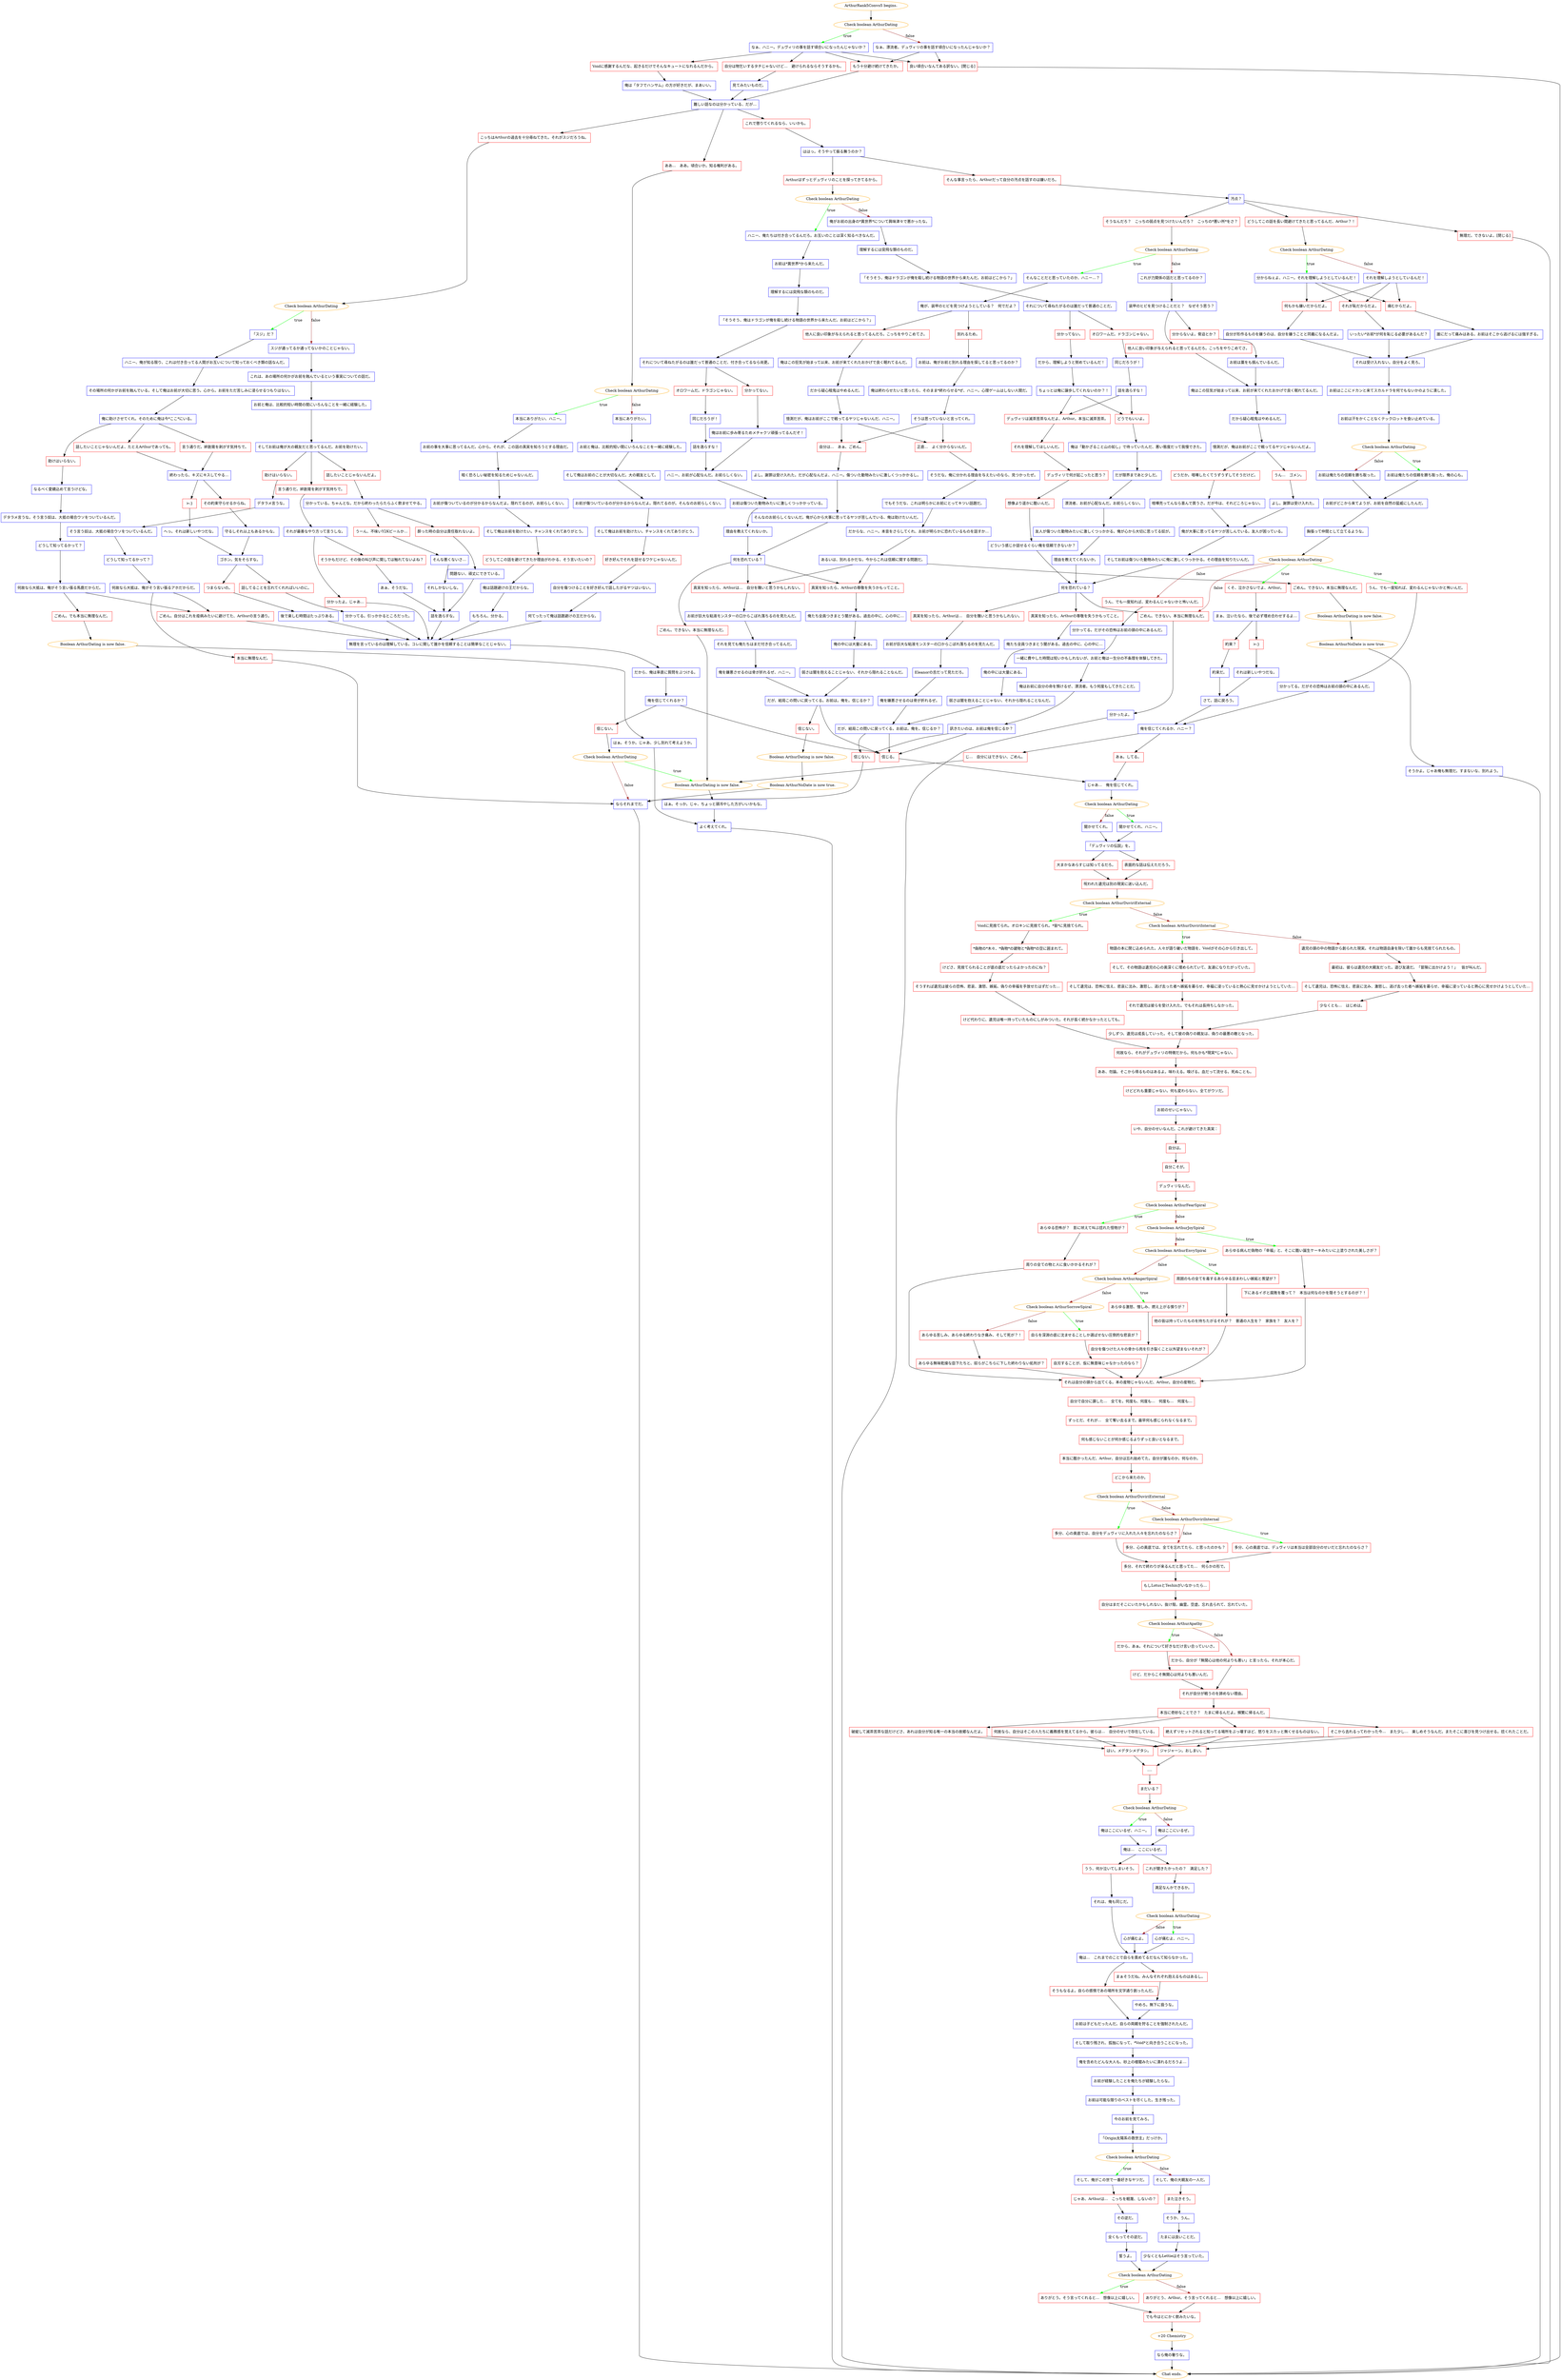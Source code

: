 digraph {
	"ArthurRank5Convo5 begins." [color=orange];
		"ArthurRank5Convo5 begins." -> j4106800456;
	j4106800456 [label="Check boolean ArthurDating",color=orange];
		j4106800456 -> j3062369308 [label=true,color=green];
		j4106800456 -> j224511756 [label=false,color=brown];
	j3062369308 [label="なぁ、ハニー。デュヴィリの事を話す頃合いになったんじゃないか？",shape=box,color=blue];
		j3062369308 -> j4158431355;
		j3062369308 -> j1924798336;
		j3062369308 -> j137898278;
		j3062369308 -> j4113983972;
	j224511756 [label="なぁ、漂流者。デュヴィリの事を話す頃合いになったんじゃないか？",shape=box,color=blue];
		j224511756 -> j137898278;
		j224511756 -> j4113983972;
	j4158431355 [label="Voidに感謝するんだな、起きるだけでそんなキュートになれるんだから。",shape=box,color=red];
		j4158431355 -> j3339444309;
	j1924798336 [label="自分は物乞いするタチじゃないけど…　避けられるならそうするかも。",shape=box,color=red];
		j1924798336 -> j635863316;
	j137898278 [label="もう十分避け続けてきたか。",shape=box,color=red];
		j137898278 -> j2709122815;
	j4113983972 [label="良い頃合いなんてある訳ない。[閉じる]",shape=box,color=red];
		j4113983972 -> "Chat ends.";
	j3339444309 [label="俺は「タフでハンサム」の方が好きだが、まあいい。",shape=box,color=blue];
		j3339444309 -> j2709122815;
	j635863316 [label="見てみたいものだ。",shape=box,color=blue];
		j635863316 -> j2709122815;
	j2709122815 [label="難しい話なのは分かっている、だが…",shape=box,color=blue];
		j2709122815 -> j730560571;
		j2709122815 -> j67483357;
		j2709122815 -> j2402334747;
	"Chat ends." [color=orange];
	j730560571 [label="ああ…　ああ。頃合いか。知る権利がある。",shape=box,color=red];
		j730560571 -> j813636759;
	j67483357 [label="こっちはArthurの過去を十分尋ねてきた。それがスジだろうね。",shape=box,color=red];
		j67483357 -> j2816300089;
	j2402334747 [label="これで懲りてくれるなら、いいかも。",shape=box,color=red];
		j2402334747 -> j1920122918;
	j813636759 [label="Check boolean ArthurDating",color=orange];
		j813636759 -> j89673664 [label=true,color=green];
		j813636759 -> j2079689867 [label=false,color=brown];
	j2816300089 [label="Check boolean ArthurDating",color=orange];
		j2816300089 -> j73159353 [label=true,color=green];
		j2816300089 -> j1474454029 [label=false,color=brown];
	j1920122918 [label="ははっ。そうやって振る舞うのか？",shape=box,color=blue];
		j1920122918 -> j788746608;
		j1920122918 -> j2663525563;
	j89673664 [label="本当にありがたい、ハニー。",shape=box,color=blue];
		j89673664 -> j606830022;
	j2079689867 [label="本当にありがたい。",shape=box,color=blue];
		j2079689867 -> j3068654132;
	j73159353 [label="「スジ」だ？",shape=box,color=blue];
		j73159353 -> j2017942771;
	j1474454029 [label="スジが通ってるか通ってないかのことじゃない。",shape=box,color=blue];
		j1474454029 -> j2329382978;
	j788746608 [label="Arthurはずっとデュヴィリのことを探ってきてるから。",shape=box,color=red];
		j788746608 -> j4256743418;
	j2663525563 [label="そんな事言ったら、Arthurだって自分の汚点を話すのは嫌いだろ。",shape=box,color=red];
		j2663525563 -> j549040616;
	j606830022 [label="お前の事を大事に思ってるんだ。心から。それが、この話の真実を知ろうとする理由だ。",shape=box,color=blue];
		j606830022 -> j131700207;
	j3068654132 [label="お前と俺は、比較的短い間にいろんなことを一緒に経験した。",shape=box,color=blue];
		j3068654132 -> j898592717;
	j2017942771 [label="ハニー、俺が知る限り、これは付き合ってる人間がお互いについて知っておくべき類の話なんだ。",shape=box,color=blue];
		j2017942771 -> j3348338475;
	j2329382978 [label="これは、あの場所の何かがお前を蝕んでいるという事実についての話だ。",shape=box,color=blue];
		j2329382978 -> j1530099153;
	j4256743418 [label="Check boolean ArthurDating",color=orange];
		j4256743418 -> j2772755311 [label=true,color=green];
		j4256743418 -> j2514955471 [label=false,color=brown];
	j549040616 [label="汚点？",shape=box,color=blue];
		j549040616 -> j3409976462;
		j549040616 -> j1596161970;
		j549040616 -> j622989573;
	j131700207 [label="暗く恐ろしい秘密を知るためじゃないんだ。",shape=box,color=blue];
		j131700207 -> j1012478808;
	j898592717 [label="そして俺はお前のことが大切なんだ。大の親友として。",shape=box,color=blue];
		j898592717 -> j467657060;
	j3348338475 [label="その場所の何かがお前を蝕んでいる。そして俺はお前が大切に思う。心から。お前をただ苦しみに浸らせるつもりはない。",shape=box,color=blue];
		j3348338475 -> j4166649605;
	j1530099153 [label="お前と俺は、比較的短い時間の間にいろんなことを一緒に経験した。",shape=box,color=blue];
		j1530099153 -> j364939550;
	j2772755311 [label="ハニー、俺たちは付き合ってるんだろ。お互いのことは深く知るべきなんだ。",shape=box,color=blue];
		j2772755311 -> j3397282934;
	j2514955471 [label="俺がお前の出身の*異世界*について興味津々で悪かったな。",shape=box,color=blue];
		j2514955471 -> j1162736881;
	j3409976462 [label="そうなんだろ？　こっちの弱点を見つけたいんだろ？　こっちの*悪い所*をさ？",shape=box,color=red];
		j3409976462 -> j1328464596;
	j1596161970 [label="どうしてこの話を長い間避けてきたと思ってるんだ、Arthur？！",shape=box,color=red];
		j1596161970 -> j681698609;
	j622989573 [label="無理だ。できないよ。[閉じる]",shape=box,color=red];
		j622989573 -> "Chat ends.";
	j1012478808 [label="お前が傷ついているのが分かるからなんだよ。隠れてるのが。お前らしくない。",shape=box,color=blue];
		j1012478808 -> j1243024491;
	j467657060 [label="お前が傷ついているのが分かるからなんだよ。隠れてるのが。そんなのお前らしくない。",shape=box,color=blue];
		j467657060 -> j3820827254;
	j4166649605 [label="俺に助けさせてくれ。そのために俺は今*ここ*にいる。",shape=box,color=blue];
		j4166649605 -> j2206677475;
		j4166649605 -> j636940397;
		j4166649605 -> j2420164157;
	j364939550 [label="そしてお前は俺が大の親友だと思ってるんだ。お前を助けたい。",shape=box,color=blue];
		j364939550 -> j2759546530;
		j364939550 -> j2417925929;
		j364939550 -> j1814662090;
	j3397282934 [label="お前は*異世界*から来たんだ。",shape=box,color=blue];
		j3397282934 -> j3648006032;
	j1162736881 [label="理解するには突飛な類のものだ。",shape=box,color=blue];
		j1162736881 -> j226528065;
	j1328464596 [label="Check boolean ArthurDating",color=orange];
		j1328464596 -> j4135246254 [label=true,color=green];
		j1328464596 -> j2072183996 [label=false,color=brown];
	j681698609 [label="Check boolean ArthurDating",color=orange];
		j681698609 -> j95595449 [label=true,color=green];
		j681698609 -> j1714432390 [label=false,color=brown];
	j1243024491 [label="そして俺はお前を助けたい。チャンスをくれてありがとう。",shape=box,color=blue];
		j1243024491 -> j2177024011;
	j3820827254 [label="そして俺はお前を助けたい。チャンスをくれてありがとう。",shape=box,color=blue];
		j3820827254 -> j2856052225;
	j2206677475 [label="助けはいらない。",shape=box,color=red];
		j2206677475 -> j2523785320;
	j636940397 [label="話したいことじゃないんだよ、たとえArthurであっても。",shape=box,color=red];
		j636940397 -> j1659530604;
	j2420164157 [label="言う通りだ。絆創膏を剥がす気持ちで。",shape=box,color=red];
		j2420164157 -> j1659530604;
	j2759546530 [label="話したいことじゃないんだよ。",shape=box,color=red];
		j2759546530 -> j4211139155;
	j2417925929 [label="言う通りだ。絆創膏を剥がす気持ちで。",shape=box,color=red];
		j2417925929 -> j914341371;
	j1814662090 [label="助けはいらない。",shape=box,color=red];
		j1814662090 -> j1234692390;
	j3648006032 [label="理解するには突飛な類のものだ。",shape=box,color=blue];
		j3648006032 -> j2482719599;
	j226528065 [label="「そうそう、俺はドラゴンが俺を殺し続ける物語の世界から来たんだ。お前はどこから？」",shape=box,color=blue];
		j226528065 -> j918500400;
	j4135246254 [label="そんなことだと思っていたのか、ハニー…？",shape=box,color=blue];
		j4135246254 -> j1123836693;
	j2072183996 [label="これが力関係の話だと思ってるのか？",shape=box,color=blue];
		j2072183996 -> j3815651335;
	j95595449 [label="分からねぇよ、ハニー。それを理解しようとしているんだ！",shape=box,color=blue];
		j95595449 -> j325297865;
		j95595449 -> j2082633748;
		j95595449 -> j1399815952;
	j1714432390 [label="それを理解しようとしているんだ！",shape=box,color=blue];
		j1714432390 -> j325297865;
		j1714432390 -> j2082633748;
		j1714432390 -> j1399815952;
	j2177024011 [label="どうしてこの話を避けてきたか理由がわかる、そう言いたいの？",shape=box,color=red];
		j2177024011 -> j2656431189;
	j2856052225 [label="好き好んでそれを話せるワケじゃないんだ。",shape=box,color=red];
		j2856052225 -> j3722948344;
	j2523785320 [label="なるべく愛嬌込めて言うけどな。",shape=box,color=blue];
		j2523785320 -> j2493364736;
	j1659530604 [label="終わったら、キズにキスしてやる…",shape=box,color=blue];
		j1659530604 -> j4283094294;
		j1659530604 -> j1266122610;
	j4211139155 [label="分かっている。ちゃんとな。だから終わったらたらふく飲ませてやる。",shape=box,color=blue];
		j4211139155 -> j2417877206;
		j4211139155 -> j2573214430;
	j914341371 [label="それが最善なやり方って言うしな。",shape=box,color=blue];
		j914341371 -> j3840744208;
		j914341371 -> j1139503974;
	j1234692390 [label="デタラメ言うな。",shape=box,color=blue];
		j1234692390 -> j1069103374;
	j2482719599 [label="「そうそう、俺はドラゴンが俺を殺し続ける物語の世界から来たんだ。お前はどこから？」",shape=box,color=blue];
		j2482719599 -> j3960495555;
	j918500400 [label="それについて尋ねたがるのは誰だって普通のことだ。",shape=box,color=blue];
		j918500400 -> j2977571923;
		j918500400 -> j267546999;
	j1123836693 [label="俺が、装甲のヒビを見つけようとしている？　何でだよ？",shape=box,color=blue];
		j1123836693 -> j3756801279;
		j1123836693 -> j1754945671;
	j3815651335 [label="装甲のヒビを見つけることだと？　なぜそう思う？",shape=box,color=blue];
		j3815651335 -> j797289461;
		j3815651335 -> j1907135239;
	j325297865 [label="それが恥だからだよ。",shape=box,color=red];
		j325297865 -> j2111605444;
	j2082633748 [label="痛むからだよ。",shape=box,color=red];
		j2082633748 -> j2204253640;
	j1399815952 [label="何もかも嫌いだからだよ。",shape=box,color=red];
		j1399815952 -> j3741182993;
	j2656431189 [label="俺は話題避けの王だからな。",shape=box,color=blue];
		j2656431189 -> j3366186776;
	j3722948344 [label="自分を傷つけることを好き好んで話したがるヤツはいない。",shape=box,color=blue];
		j3722948344 -> j2006616271;
	j2493364736 [label="デタラメ言うな。そう言う奴は、大抵の場合ウソをついているんだ。",shape=box,color=blue];
		j2493364736 -> j183067129;
	j4283094294 [label="その約束守らせるからね。",shape=box,color=red];
		j4283094294 -> j828112522;
	j1266122610 [label=">:}",shape=box,color=red];
		j1266122610 -> j943379486;
	j2417877206 [label="うーん、不味いY2Kビールか…",shape=box,color=red];
		j2417877206 -> j2884750366;
	j2573214430 [label="酔った時の自分は責任取れないよ。",shape=box,color=red];
		j2573214430 -> j3607492112;
	j3840744208 [label="そうかもだけど、その後の叫び声に関しては触れてないよね？",shape=box,color=red];
		j3840744208 -> j2576960333;
	j1139503974 [label="分かったよ。じゃあ…",shape=box,color=red];
		j1139503974 -> j1805245370;
	j1069103374 [label="そう言う奴は、大抵の場合ウソをついているんだ。",shape=box,color=blue];
		j1069103374 -> j637141618;
	j3960495555 [label="それについて尋ねたがるのは誰だって普通のことだ、付き合ってるなら尚更。",shape=box,color=blue];
		j3960495555 -> j915490158;
		j3960495555 -> j868029238;
	j2977571923 [label="分かってない。",shape=box,color=red];
		j2977571923 -> j2097052540;
	j267546999 [label="オロワームだ。ドラゴンじゃない。",shape=box,color=red];
		j267546999 -> j3053616095;
	j3756801279 [label="他人に良い印象が与えられると思ってるんだろ。こっちをやりこめてさ。",shape=box,color=red];
		j3756801279 -> j1608107085;
	j1754945671 [label="別れるため。",shape=box,color=red];
		j1754945671 -> j1911998262;
	j797289461 [label="他人に良い印象が与えられると思ってるんだろ。こっちをやりこめてさ。",shape=box,color=red];
		j797289461 -> j3910979826;
	j1907135239 [label="分からないよ。脅迫とか？",shape=box,color=red];
		j1907135239 -> j1802515351;
	j2111605444 [label="いったい*お前*が何を恥じる必要があるんだ？",shape=box,color=blue];
		j2111605444 -> j3781600715;
	j2204253640 [label="誰にだって痛みはある。お前はそこから逃げるには強すぎる。",shape=box,color=blue];
		j2204253640 -> j3781600715;
	j3741182993 [label="自分が形作るものを嫌うのは、自分を嫌うことと同義になるんだよ。",shape=box,color=blue];
		j3741182993 -> j3781600715;
	j3366186776 [label="もちろん、分かる。",shape=box,color=blue];
		j3366186776 -> j1805245370;
	j2006616271 [label="何てったって俺は話題避けの王だからな。",shape=box,color=blue];
		j2006616271 -> j1805245370;
	j183067129 [label="どうして知ってるかって？",shape=box,color=blue];
		j183067129 -> j1700935105;
	j828112522 [label="守るしそれ以上もあるかもな。",shape=box,color=blue];
		j828112522 -> j2239545185;
	j943379486 [label="へっ。それは新しいやつだな。",shape=box,color=blue];
		j943379486 -> j2239545185;
	j2884750366 [label="そんな悪くないさ…",shape=box,color=blue];
		j2884750366 -> j867124426;
	j3607492112 [label="問題ない、頑丈にできている。",shape=box,color=blue];
		j3607492112 -> j2283468792;
	j2576960333 [label="あぁ、そうだな。",shape=box,color=blue];
		j2576960333 -> j2283468792;
	j1805245370 [label="無理を言っているのは理解している。コレに関して誰かを信頼することは簡単なことじゃない。",shape=box,color=blue];
		j1805245370 -> j878290340;
	j637141618 [label="どうして知ってるかって？",shape=box,color=blue];
		j637141618 -> j701569884;
	j915490158 [label="分かってない。",shape=box,color=red];
		j915490158 -> j3513341265;
	j868029238 [label="オロワームだ。ドラゴンじゃない。",shape=box,color=red];
		j868029238 -> j661832016;
	j2097052540 [label="だから、理解しようと努めているんだ！",shape=box,color=blue];
		j2097052540 -> j786081389;
	j3053616095 [label="同じだろうが！",shape=box,color=blue];
		j3053616095 -> j319443703;
	j1608107085 [label="俺はこの狂気が始まって以来、お前が来てくれたおかげで良く眠れてるんだ。",shape=box,color=blue];
		j1608107085 -> j1963246877;
	j1911998262 [label="お前は、俺がお前と別れる理由を探してると思ってるのか？",shape=box,color=blue];
		j1911998262 -> j273735704;
	j3910979826 [label="俺はこの狂気が始まって以来、お前が来てくれたおかげで良く眠れてるんだ。",shape=box,color=blue];
		j3910979826 -> j1768579073;
	j1802515351 [label="お前は藁をも掴んでいるんだ。",shape=box,color=blue];
		j1802515351 -> j3910979826;
	j3781600715 [label="それは受け入れない。自分をよく見ろ。",shape=box,color=blue];
		j3781600715 -> j1398441599;
	j1700935105 [label="何故なら大抵は、俺がそう言い張る馬鹿だからだ。",shape=box,color=blue];
		j1700935105 -> j3503198575;
		j1700935105 -> j2201050443;
	j2239545185 [label="ゴホン。気をそらすな。",shape=box,color=blue];
		j2239545185 -> j250745784;
		j2239545185 -> j1091389605;
	j867124426 [label="それしかないしな。",shape=box,color=blue];
		j867124426 -> j2283468792;
	j2283468792 [label="話を逸らすな。",shape=box,color=blue];
		j2283468792 -> j1805245370;
	j878290340 [label="だから、俺は率直に質問をぶつける。",shape=box,color=blue];
		j878290340 -> j1959356509;
	j701569884 [label="何故なら大抵は、俺がそう言い張るアホだからだ。",shape=box,color=blue];
		j701569884 -> j3503198575;
		j701569884 -> j2556725378;
	j3513341265 [label="俺はお前に歩み寄るためメチャクソ頑張ってるんだぞ！",shape=box,color=blue];
		j3513341265 -> j2114119375;
	j661832016 [label="同じだろうが！",shape=box,color=blue];
		j661832016 -> j3461190729;
	j786081389 [label="ちょっとは俺に譲歩してくれないのか？！",shape=box,color=blue];
		j786081389 -> j3330301990;
		j786081389 -> j3056369824;
	j319443703 [label="話を逸らすな！",shape=box,color=blue];
		j319443703 -> j3330301990;
		j319443703 -> j3056369824;
	j1963246877 [label="だから疑心暗鬼はやめるんだ。",shape=box,color=blue];
		j1963246877 -> j864835211;
	j273735704 [label="俺は終わらせたいと思ったら、そのまま*終わらせる*ぜ、ハニー。心理ゲームはしない人間だ。",shape=box,color=blue];
		j273735704 -> j1643897473;
	j1768579073 [label="だから疑心暗鬼はやめるんだ。",shape=box,color=blue];
		j1768579073 -> j440019247;
	j1398441599 [label="お前はここにドカンと来てスカルドラを何でもないかのように潰した。",shape=box,color=blue];
		j1398441599 -> j2825751652;
	j3503198575 [label="ごめん。自分はこれを疫病みたいに避けてた、Arthurの言う通り。",shape=box,color=red];
		j3503198575 -> j1805245370;
	j2201050443 [label="ごめん。でも本当に無理なんだ。",shape=box,color=red];
		j2201050443 -> j3784792520;
	j250745784 [label="つまらないの。",shape=box,color=red];
		j250745784 -> j1628684555;
	j1091389605 [label="話してることを忘れてくれればいいのに。",shape=box,color=red];
		j1091389605 -> j1038763739;
	j1959356509 [label="俺を信じてくれるか？",shape=box,color=blue];
		j1959356509 -> j1634270972;
		j1959356509 -> j175348275;
	j2556725378 [label="本当に無理なんだ。",shape=box,color=red];
		j2556725378 -> j895705249;
	j2114119375 [label="ハニー、お前が心配なんだ。お前らしくない。",shape=box,color=blue];
		j2114119375 -> j1492081459;
	j3461190729 [label="話を逸らすな！",shape=box,color=blue];
		j3461190729 -> j2114119375;
	j3330301990 [label="デュヴィリは滅茶苦茶なんだよ、Arthur。本当に滅茶苦茶。",shape=box,color=red];
		j3330301990 -> j3641043559;
	j3056369824 [label="どうでもいいよ。",shape=box,color=red];
		j3056369824 -> j1422840485;
	j864835211 [label="憶測だが、俺はお前がここで戦ってるヤツじゃないんだ、ハニー。",shape=box,color=blue];
		j864835211 -> j4221734943;
		j864835211 -> j4032541471;
	j1643897473 [label="そうは思っていないと言ってくれ。",shape=box,color=blue];
		j1643897473 -> j4221734943;
		j1643897473 -> j4032541471;
	j440019247 [label="憶測だが、俺はお前がここで戦ってるヤツじゃないんだよ。",shape=box,color=blue];
		j440019247 -> j2547655284;
		j440019247 -> j371673745;
	j2825751652 [label="お前は汗をかくことなくテックロットを食い止めている。",shape=box,color=blue];
		j2825751652 -> j3874916649;
	j3784792520 [label="Boolean ArthurDating is now false.",color=orange];
		j3784792520 -> j632844980;
	j1628684555 [label="後で楽しむ時間はたっぷりある。",shape=box,color=blue];
		j1628684555 -> j1805245370;
	j1038763739 [label="分かってる。引っかかるところだった。",shape=box,color=blue];
		j1038763739 -> j1805245370;
	j1634270972 [label="信じる。",shape=box,color=red];
		j1634270972 -> j3649783208;
	j175348275 [label="信じない。",shape=box,color=red];
		j175348275 -> j756413796;
	j895705249 [label="ならそれまでだ。",shape=box,color=blue];
		j895705249 -> "Chat ends.";
	j1492081459 [label="お前は傷ついた動物みたいに激しくつっかかっている。",shape=box,color=blue];
		j1492081459 -> j4144606527;
	j3641043559 [label="それを理解してほしいんだ。",shape=box,color=red];
		j3641043559 -> j2497766141;
	j1422840485 [label="俺は「動かざること山の如し」で待っていたんだ、悪い態度だって我慢できた。",shape=box,color=blue];
		j1422840485 -> j3421980375;
	j4221734943 [label="自分は…　あぁ、ごめん。",shape=box,color=red];
		j4221734943 -> j934010737;
	j4032541471 [label="正直…　よく分からないんだ。",shape=box,color=red];
		j4032541471 -> j110137965;
	j2547655284 [label="うん…　ゴメン。",shape=box,color=red];
		j2547655284 -> j3085211300;
	j371673745 [label="どうだか。喧嘩したくてうずうずしてそうだけど。",shape=box,color=red];
		j371673745 -> j1443634043;
	j3874916649 [label="Check boolean ArthurDating",color=orange];
		j3874916649 -> j3659840436 [label=true,color=green];
		j3874916649 -> j298921724 [label=false,color=brown];
	j632844980 [label="はぁ。そうか。じゃあ、少し別れて考えようか。",shape=box,color=blue];
		j632844980 -> j684168848;
	j3649783208 [label="じゃあ…　俺を信じてくれ。",shape=box,color=blue];
		j3649783208 -> j2112843565;
	j756413796 [label="Check boolean ArthurDating",color=orange];
		j756413796 -> j3102172714 [label=true,color=green];
		j756413796 -> j895705249 [label=false,color=brown];
	j4144606527 [label="理由を教えてくれないか。",shape=box,color=blue];
		j4144606527 -> j2025798827;
	j2497766141 [label="デュヴィリで何が起こったと思う？",shape=box,color=red];
		j2497766141 -> j2491904332;
	j3421980375 [label="だが限界まであと少しだ。",shape=box,color=blue];
		j3421980375 -> j1385256744;
	j934010737 [label="よし。謝罪は受け入れた。だが心配なんだよ、ハニー。傷ついた動物みたいに激しくつっかかるし。",shape=box,color=blue];
		j934010737 -> j2575860005;
	j110137965 [label="そうだな。俺に分かれる理由を与えたいのなら、見つかったぜ。",shape=box,color=blue];
		j110137965 -> j1053345361;
	j3085211300 [label="よし。謝罪は受け入れた。",shape=box,color=blue];
		j3085211300 -> j1600032718;
	j1443634043 [label="喧嘩売ってんなら喜んで買うさ。だが今は、それどころじゃない。",shape=box,color=blue];
		j1443634043 -> j1600032718;
	j3659840436 [label="お前は俺たちの信頼を勝ち取った。俺の心も。",shape=box,color=blue];
		j3659840436 -> j502457818;
	j298921724 [label="お前は俺たちの信頼を勝ち取った。",shape=box,color=blue];
		j298921724 -> j502457818;
	j684168848 [label="よく考えてくれ。",shape=box,color=blue];
		j684168848 -> "Chat ends.";
	j2112843565 [label="Check boolean ArthurDating",color=orange];
		j2112843565 -> j1861947841 [label=true,color=green];
		j2112843565 -> j2392340213 [label=false,color=brown];
	j3102172714 [label="Boolean ArthurDating is now false.",color=orange];
		j3102172714 -> j3498186301;
	j2025798827 [label="何を恐れている？",shape=box,color=blue];
		j2025798827 -> j2492533765;
		j2025798827 -> j2912798753;
		j2025798827 -> j1301685427;
	j2491904332 [label="想像より遥かに酷いんだ。",shape=box,color=red];
		j2491904332 -> j3060491217;
	j1385256744 [label="漂流者、お前が心配なんだ。お前らしくない。",shape=box,color=blue];
		j1385256744 -> j2598013073;
	j2575860005 [label="そんなのお前らしくないんだ。俺が心から大事に思ってるヤツが苦しんでいる、俺は助けたいんだ。",shape=box,color=blue];
		j2575860005 -> j2025798827;
	j1053345361 [label="でもそうだな、これは明らかにお前にとってキツい話題だ。",shape=box,color=blue];
		j1053345361 -> j1531208584;
	j1600032718 [label="俺が大事に思ってるヤツが苦しんでいる。友人が困っている。",shape=box,color=blue];
		j1600032718 -> j1513541031;
	j502457818 [label="お前がどこから来てようが、お前を自然の猛威にしたんだ。",shape=box,color=blue];
		j502457818 -> j1513508561;
	j1861947841 [label="聞かせてくれ、ハニー。",shape=box,color=blue];
		j1861947841 -> j4288564248;
	j2392340213 [label="聞かせてくれ。",shape=box,color=blue];
		j2392340213 -> j4288564248;
	j3498186301 [label="はぁ。そっか。じゃ、ちょっと頭冷やした方がいいかもな。",shape=box,color=blue];
		j3498186301 -> j684168848;
	j2492533765 [label="ごめん。できない。本当に無理なんだ。",shape=box,color=red];
		j2492533765 -> j3102172714;
	j2912798753 [label="真実を知ったら、Arthurは…　自分を醜いと思うかもしれない。",shape=box,color=red];
		j2912798753 -> j4074232821;
	j1301685427 [label="真実を知ったら、Arthurの尊敬を失うかもってこと。",shape=box,color=red];
		j1301685427 -> j376677587;
	j3060491217 [label="どういう感じか話せるぐらい俺を信頼できないか？",shape=box,color=blue];
		j3060491217 -> j3285662286;
	j2598013073 [label="友人が傷ついた動物みたいに激しくつっかかる。俺が心から大切に思ってる奴が。",shape=box,color=blue];
		j2598013073 -> j3194667126;
	j1531208584 [label="だからな、ハニー。本音をさらしてくれ、お前が明らかに恐れているものを話すか…",shape=box,color=blue];
		j1531208584 -> j2622172713;
	j1513541031 [label="そしてお前は傷ついた動物みたいに俺に激しくつっかかる。その理由を知りたいんだ。",shape=box,color=blue];
		j1513541031 -> j3285662286;
	j1513508561 [label="胸張って仲間として立てるような。",shape=box,color=blue];
		j1513508561 -> j303845009;
	j4288564248 [label="「デュヴィリの伝説」を。",shape=box,color=blue];
		j4288564248 -> j523885508;
		j4288564248 -> j4028235210;
	j4074232821 [label="お前が巨大な粘液モンスターの口からこぼれ落ちるのを見たんだ。",shape=box,color=blue];
		j4074232821 -> j268965519;
	j376677587 [label="俺たち全員つきまとう闇がある。過去の中に、心の中に…",shape=box,color=blue];
		j376677587 -> j3420179370;
	j3285662286 [label="何を恐れている？",shape=box,color=blue];
		j3285662286 -> j1358839356;
		j3285662286 -> j1735844576;
		j3285662286 -> j3219914349;
	j3194667126 [label="理由を教えてくれないか。",shape=box,color=blue];
		j3194667126 -> j3285662286;
	j2622172713 [label="あるいは、別れるかだな。今からこれは信頼に関する問題だ。",shape=box,color=blue];
		j2622172713 -> j2912798753;
		j2622172713 -> j1301685427;
		j2622172713 -> j313201320;
	j303845009 [label="Check boolean ArthurDating",color=orange];
		j303845009 -> j3364294662 [label=true,color=green];
		j303845009 -> j2411996512 [label=true,color=green];
		j303845009 -> j3306964484 [label=false,color=brown];
		j303845009 -> j3219914349 [label=false,color=brown];
	j523885508 [label="大まかなあらすじは知ってるだろ。",shape=box,color=red];
		j523885508 -> j2210212647;
	j4028235210 [label="表面的な話は伝えただろう。",shape=box,color=red];
		j4028235210 -> j2210212647;
	j268965519 [label="それを見ても俺たちはまだ付き合ってるんだ。",shape=box,color=blue];
		j268965519 -> j1688754685;
	j3420179370 [label="俺の中には大量にある。",shape=box,color=blue];
		j3420179370 -> j3555547573;
	j1358839356 [label="真実を知ったら、Arthurは…　自分を醜いと思うかもしれない。",shape=box,color=red];
		j1358839356 -> j757562445;
	j1735844576 [label="真実を知ったら、Arthurの尊敬を失うかもってこと。",shape=box,color=red];
		j1735844576 -> j1004561112;
	j3219914349 [label="ごめん。できない。本当に無理なんだ。",shape=box,color=red];
		j3219914349 -> j1056904724;
	j313201320 [label="ごめん。できない。本当に無理なんだ。",shape=box,color=red];
		j313201320 -> j1730610128;
	j3364294662 [label="くそ、泣かさないでよ、Arthur。",shape=box,color=red];
		j3364294662 -> j2077714809;
	j2411996512 [label="うん、でも一度知れば、変わるんじゃないかと怖いんだ。",shape=box,color=red];
		j2411996512 -> j3001664711;
	j3306964484 [label="うん、でも一度知れば、変わるんじゃないかと怖いんだ。",shape=box,color=red];
		j3306964484 -> j666629033;
	j2210212647 [label="呪われた遺児は別の現実に迷い込んだ。",shape=box,color=red];
		j2210212647 -> j2721145121;
	j1688754685 [label="俺を嫌悪させるのは骨が折れるぜ、ハニー。",shape=box,color=blue];
		j1688754685 -> j3124633651;
	j3555547573 [label="弱さは闇を抱えることじゃない、それから隠れることなんだ。",shape=box,color=blue];
		j3555547573 -> j3124633651;
	j757562445 [label="お前が巨大な粘液モンスターの口からこぼれ落ちるのを見たんだ。",shape=box,color=blue];
		j757562445 -> j3784143770;
	j1004561112 [label="俺たち全員つきまとう闇がある。過去の中に、心の中に…",shape=box,color=blue];
		j1004561112 -> j3335011863;
	j1056904724 [label="分かったよ。",shape=box,color=blue];
		j1056904724 -> "Chat ends.";
	j1730610128 [label="Boolean ArthurDating is now false.",color=orange];
		j1730610128 -> j129858590;
	j2077714809 [label="まぁ、泣いたなら、後で必ず埋め合わせするよ…",shape=box,color=blue];
		j2077714809 -> j1342709676;
		j2077714809 -> j2634009472;
	j3001664711 [label="分かってる。だがその恐怖はお前の頭の中にあるんだ。",shape=box,color=blue];
		j3001664711 -> j101083445;
	j666629033 [label="分かってる。だがその恐怖はお前の頭の中にあるんだ。",shape=box,color=blue];
		j666629033 -> j1549043051;
	j2721145121 [label="Check boolean ArthurDuviriExternal",color=orange];
		j2721145121 -> j2690660300 [label=true,color=green];
		j2721145121 -> j2230506999 [label=false,color=brown];
	j3124633651 [label="だが、結局この問いに戻ってくる。お前は。俺を。信じるか？",shape=box,color=blue];
		j3124633651 -> j1634270972;
		j3124633651 -> j4137250188;
	j3784143770 [label="Eleanorの舌だって見ただろ。",shape=box,color=blue];
		j3784143770 -> j1520242029;
	j3335011863 [label="俺の中には大量にある。",shape=box,color=blue];
		j3335011863 -> j585762485;
	j129858590 [label="Boolean ArthurNoDate is now true.",color=orange];
		j129858590 -> j3612704734;
	j1342709676 [label="約束？",shape=box,color=red];
		j1342709676 -> j1741441884;
	j2634009472 [label=">:}",shape=box,color=red];
		j2634009472 -> j3627749852;
	j101083445 [label="俺を信じてくれるか、ハニー？",shape=box,color=blue];
		j101083445 -> j2637984710;
		j101083445 -> j2423705855;
	j1549043051 [label="一緒に費やした時間は短いかもしれないが、お前と俺は一生分の不条理を体験してきた。",shape=box,color=blue];
		j1549043051 -> j432760075;
	j2690660300 [label="Voidに見捨てられ。オロキンに見捨てられ。*皆*に見捨てられ。",shape=box,color=red];
		j2690660300 -> j2237453035;
	j2230506999 [label="Check boolean ArthurDuviriInternal",color=orange];
		j2230506999 -> j1971259196 [label=true,color=green];
		j2230506999 -> j3712321640 [label=false,color=brown];
	j4137250188 [label="信じない。",shape=box,color=red];
		j4137250188 -> j3668666606;
	j1520242029 [label="俺を嫌悪させるのは骨が折れるぜ。",shape=box,color=blue];
		j1520242029 -> j627619841;
	j585762485 [label="弱さは闇を抱えることじゃない、それから隠れることなんだ。",shape=box,color=blue];
		j585762485 -> j627619841;
	j3612704734 [label="そうかよ。じゃあ俺も無理だ。すまないな、別れよう。",shape=box,color=blue];
		j3612704734 -> "Chat ends.";
	j1741441884 [label="約束だ。",shape=box,color=blue];
		j1741441884 -> j2391778370;
	j3627749852 [label="それは新しいやつだな。",shape=box,color=blue];
		j3627749852 -> j2391778370;
	j2637984710 [label="あぁ。してる。",shape=box,color=red];
		j2637984710 -> j3649783208;
	j2423705855 [label="じ…　自分にはできない、ごめん。",shape=box,color=red];
		j2423705855 -> j3102172714;
	j432760075 [label="俺はお前に自分の命を預けるぜ、漂流者。もう何度もしてきたことだ。",shape=box,color=blue];
		j432760075 -> j1111373354;
	j2237453035 [label="*偽物の*木々、*偽物*の建物と*偽物*の空に囲まれて。",shape=box,color=red];
		j2237453035 -> j1627792785;
	j1971259196 [label="物語の本に閉じ込められた。人々が語り継いだ物語を、Voidがその心から引き出して。",shape=box,color=red];
		j1971259196 -> j1306841444;
	j3712321640 [label="遺児の頭の中の物語から創られた現実。それは物語自身を除いて誰からも見捨てられたもの。",shape=box,color=red];
		j3712321640 -> j985057739;
	j3668666606 [label="Boolean ArthurDating is now false.",color=orange];
		j3668666606 -> j3515436852;
	j627619841 [label="だが、結局この問いに戻ってくる。お前は。俺を。信じるか？",shape=box,color=blue];
		j627619841 -> j1634270972;
		j627619841 -> j743257184;
	j2391778370 [label="さて。話に戻ろう。",shape=box,color=blue];
		j2391778370 -> j101083445;
	j1111373354 [label="訊きたいのは、お前は俺を信じるか？",shape=box,color=blue];
		j1111373354 -> j1634270972;
		j1111373354 -> j743257184;
	j1627792785 [label="けどさ、見捨てられることが底の底だったらよかったのにね？",shape=box,color=red];
		j1627792785 -> j2759895499;
	j1306841444 [label="そして、その物語は遺児の心の奥深くに埋められていて、友達になりたがっていた。",shape=box,color=red];
		j1306841444 -> j2340156400;
	j985057739 [label="最初は、彼らは遺児の大親友だった。遊び友達だ。「冒険に出かけよう！」　皆が叫んだ。",shape=box,color=red];
		j985057739 -> j4016983619;
	j3515436852 [label="Boolean ArthurNoDate is now true.",color=orange];
		j3515436852 -> j895705249;
	j743257184 [label="信じない。",shape=box,color=red];
		j743257184 -> j895705249;
	j2759895499 [label="そうすれば遺児は彼らの恐怖、悲哀、激怒、嫉妬、偽りの幸福を手放せたはずだった…",shape=box,color=red];
		j2759895499 -> j3821206806;
	j2340156400 [label="そして遺児は、恐怖に怯え、悲哀に沈み、激怒し、逃げ去った者へ嫉妬を募らせ、幸福に浸っていると熱心に見せかけようとしていた…",shape=box,color=red];
		j2340156400 -> j403230070;
	j4016983619 [label="そして遺児は、恐怖に怯え、悲哀に沈み、激怒し、逃げ去った者へ嫉妬を募らせ、幸福に浸っていると熱心に見せかけようとしていた…",shape=box,color=red];
		j4016983619 -> j965952443;
	j3821206806 [label="けど代わりに、遺児は唯一持っていたものにしがみついた。それが長く続かなかったとしても。",shape=box,color=red];
		j3821206806 -> j762931118;
	j403230070 [label="それで遺児は彼らを受け入れた。でもそれは長持ちしなかった。",shape=box,color=red];
		j403230070 -> j3810263386;
	j965952443 [label="少なくとも…　はじめは。",shape=box,color=red];
		j965952443 -> j3810263386;
	j762931118 [label="何故なら、それがデュヴィリの特徴だから。何もかも*現実*じゃない。",shape=box,color=red];
		j762931118 -> j427226438;
	j3810263386 [label="少しずつ、遺児は成長していった。そして彼の偽りの親友は、偽りの最悪の敵となった。",shape=box,color=red];
		j3810263386 -> j762931118;
	j427226438 [label="ああ、勿論。そこから得るものはあるよ。味わえる。嗅げる。血だって流せる。死ぬことも。",shape=box,color=red];
		j427226438 -> j1336740943;
	j1336740943 [label="けどどれも重要じゃない。何も変わらない。全てがウソだ。",shape=box,color=red];
		j1336740943 -> j2472669580;
	j2472669580 [label="お前のせいじゃない。",shape=box,color=blue];
		j2472669580 -> j1010478267;
	j1010478267 [label="いや、自分のせいなんだ。これが避けてきた真実：",shape=box,color=red];
		j1010478267 -> j443439943;
	j443439943 [label="自分は。",shape=box,color=red];
		j443439943 -> j1394646244;
	j1394646244 [label="自分こそが。",shape=box,color=red];
		j1394646244 -> j400663677;
	j400663677 [label="デュヴィリなんだ。",shape=box,color=red];
		j400663677 -> j1666063242;
	j1666063242 [label="Check boolean ArthurFearSpiral",color=orange];
		j1666063242 -> j3996394983 [label=true,color=green];
		j1666063242 -> j2992951070 [label=false,color=brown];
	j3996394983 [label="あらゆる恐怖が？　影に吠えて叫ぶ捻れた怪物が？",shape=box,color=red];
		j3996394983 -> j3701903532;
	j2992951070 [label="Check boolean ArthurJoySpiral",color=orange];
		j2992951070 -> j3111169573 [label=true,color=green];
		j2992951070 -> j3235680043 [label=false,color=brown];
	j3701903532 [label="周りの全ての物と人に食いかかるそれが？",shape=box,color=red];
		j3701903532 -> j3243050669;
	j3111169573 [label="あらゆる病んだ偽物の「幸福」と、そこに酷い誕生ケーキみたいに上塗りされた美しさが？",shape=box,color=red];
		j3111169573 -> j3037494025;
	j3235680043 [label="Check boolean ArthurEnvySpiral",color=orange];
		j3235680043 -> j1010632861 [label=true,color=green];
		j3235680043 -> j3433941800 [label=false,color=brown];
	j3243050669 [label="それは自分の頭から出てくる。本の産物じゃないんだ、Arthur。自分の産物だ。",shape=box,color=red];
		j3243050669 -> j1064174412;
	j3037494025 [label="下にあるイボと腐敗を覆って？　本当は何なのかを隠そうとするのが？！",shape=box,color=red];
		j3037494025 -> j3243050669;
	j1010632861 [label="周囲のもの全てを毒するあらゆる忌まわしい嫉妬と羨望が？",shape=box,color=red];
		j1010632861 -> j1147560872;
	j3433941800 [label="Check boolean ArthurAngerSpiral",color=orange];
		j3433941800 -> j1379935240 [label=true,color=green];
		j3433941800 -> j1040532951 [label=false,color=brown];
	j1064174412 [label="自分で自分に課した…　全てを。何度も、何度も…　何度も…　何度も…",shape=box,color=red];
		j1064174412 -> j2979455163;
	j1147560872 [label="他の皆は持っていたものを持ちたがるそれが？　普通の人生を？　家族を？　友人を？",shape=box,color=red];
		j1147560872 -> j3243050669;
	j1379935240 [label="あらゆる激怒、憎しみ、燃え上がる憤りが？",shape=box,color=red];
		j1379935240 -> j3456033116;
	j1040532951 [label="Check boolean ArthurSorrowSpiral",color=orange];
		j1040532951 -> j2327418415 [label=true,color=green];
		j1040532951 -> j4177939542 [label=false,color=brown];
	j2979455163 [label="ずっとだ、それが…　全て奪い去るまで。最早何も感じられなくなるまで。",shape=box,color=red];
		j2979455163 -> j893628939;
	j3456033116 [label="自分を傷つけた人々の骨から肉を引き裂くこと以外望まないそれが？",shape=box,color=red];
		j3456033116 -> j3243050669;
	j2327418415 [label="自らを深淵の底に沈ませることしか選ばせない圧倒的な悲哀が？",shape=box,color=red];
		j2327418415 -> j3038941055;
	j4177939542 [label="あらゆる苦しみ、あらゆる終わりなき痛み、そして死が？！",shape=box,color=red];
		j4177939542 -> j1496422263;
	j893628939 [label="何も感じないことが何か感じるよりずっと良いとなるまで。",shape=box,color=red];
		j893628939 -> j4098446011;
	j3038941055 [label="自刃することが、仮に無意味じゃなかったのなら？",shape=box,color=red];
		j3038941055 -> j3243050669;
	j1496422263 [label="あらゆる無味乾燥な臣下たちと、奴らがこちらに下した終わりない処刑が？",shape=box,color=red];
		j1496422263 -> j3243050669;
	j4098446011 [label="本当に酷かったんだ、Arthur、自分は忘れ始めてた。自分が誰なのか。何なのか。",shape=box,color=red];
		j4098446011 -> j1748799428;
	j1748799428 [label="どこから来たのか。",shape=box,color=red];
		j1748799428 -> j563135247;
	j563135247 [label="Check boolean ArthurDuviriExternal",color=orange];
		j563135247 -> j3295332633 [label=true,color=green];
		j563135247 -> j1845441255 [label=false,color=brown];
	j3295332633 [label="多分、心の奥底では、自分をデュヴィリに入れた人々を忘れたのならさ？",shape=box,color=red];
		j3295332633 -> j2084016398;
	j1845441255 [label="Check boolean ArthurDuviriInternal",color=orange];
		j1845441255 -> j1443216263 [label=true,color=green];
		j1845441255 -> j242118805 [label=false,color=brown];
	j2084016398 [label="多分、それで終わりが来るんだと思ってた…　何らかの形で。",shape=box,color=red];
		j2084016398 -> j3331445223;
	j1443216263 [label="多分、心の奥底では、デュヴィリは本当は全部自分のせいだと忘れたのならさ？",shape=box,color=red];
		j1443216263 -> j2084016398;
	j242118805 [label="多分、心の奥底では、全てを忘れてたら、と思ったのかも？",shape=box,color=red];
		j242118805 -> j2084016398;
	j3331445223 [label="もしLotusとTeshinがいなかったら…",shape=box,color=red];
		j3331445223 -> j4031359530;
	j4031359530 [label="自分はまだそこにいたかもしれない。抜け殻。幽霊。空虚。忘れ去られて、忘れていた。",shape=box,color=red];
		j4031359530 -> j1603886550;
	j1603886550 [label="Check boolean ArthurApathy",color=orange];
		j1603886550 -> j4278086223 [label=true,color=green];
		j1603886550 -> j1889376579 [label=false,color=brown];
	j4278086223 [label="だから、あぁ。それについて好きなだけ言い合っていいさ。",shape=box,color=red];
		j4278086223 -> j592638859;
	j1889376579 [label="だから、自分が「無関心は他の何よりも悪い」と言ったら。それが本心だ。",shape=box,color=red];
		j1889376579 -> j2040233931;
	j592638859 [label="けど、だからこそ無関心は何よりも悪いんだ。",shape=box,color=red];
		j592638859 -> j2040233931;
	j2040233931 [label="それが自分が戦うのを諦めない理由。",shape=box,color=red];
		j2040233931 -> j1126624735;
	j1126624735 [label="本当に奇妙なことでさ？　たまに帰るんだよ。頻繁に帰るんだ。",shape=box,color=red];
		j1126624735 -> j3288481742;
		j1126624735 -> j3460763288;
		j1126624735 -> j1717029913;
		j1126624735 -> j2084779866;
	j3288481742 [label="何故なら、自分はそこの人たちに義務感を覚えてるから。彼らは…　自分のせいで存在している。",shape=box,color=red];
		j3288481742 -> j4082831280;
		j3288481742 -> j2024212023;
	j3460763288 [label="破綻して滅茶苦茶な話だけどさ、あれは自分が知る唯一の本当の故郷なんだよ。",shape=box,color=red];
		j3460763288 -> j4082831280;
		j3460763288 -> j2024212023;
	j1717029913 [label="絶えずリセットされると知ってる場所をぶっ壊すほど、怒りをスカッと無くせるものはない。",shape=box,color=red];
		j1717029913 -> j2024212023;
		j1717029913 -> j4082831280;
	j2084779866 [label="そこから去れるってわかった今…　また少し…　楽しめそうなんだ。またそこに喜びを見つけ出せる。捻くれたことだ。",shape=box,color=red];
		j2084779866 -> j4082831280;
		j2084779866 -> j2024212023;
	j4082831280 [label="はい。メデタシメデタシ。",shape=box,color=red];
		j4082831280 -> j770559576;
	j2024212023 [label="ジャジャーン。おしまい。",shape=box,color=red];
		j2024212023 -> j770559576;
	j770559576 [label="....",shape=box,color=red];
		j770559576 -> j3362591740;
	j3362591740 [label="まだいる？",shape=box,color=red];
		j3362591740 -> j1121063144;
	j1121063144 [label="Check boolean ArthurDating",color=orange];
		j1121063144 -> j787808512 [label=true,color=green];
		j1121063144 -> j2973347518 [label=false,color=brown];
	j787808512 [label="俺はここにいるぜ、ハニー。",shape=box,color=blue];
		j787808512 -> j2916700900;
	j2973347518 [label="俺はここにいるぜ。",shape=box,color=blue];
		j2973347518 -> j2916700900;
	j2916700900 [label="俺は…　ここにいるぜ。",shape=box,color=blue];
		j2916700900 -> j2935136323;
		j2916700900 -> j2466697479;
	j2935136323 [label="うう、何か泣いてしまいそう。",shape=box,color=red];
		j2935136323 -> j3490715220;
	j2466697479 [label="これが聞きたかったの？　満足した？",shape=box,color=red];
		j2466697479 -> j1716404988;
	j3490715220 [label="それは、俺も同じだ。",shape=box,color=blue];
		j3490715220 -> j1077844215;
	j1716404988 [label="満足なんかできるか。",shape=box,color=blue];
		j1716404988 -> j4267258726;
	j1077844215 [label="俺は…　これまでのことで自らを責めてるだなんて知らなかった。",shape=box,color=blue];
		j1077844215 -> j3736832388;
		j1077844215 -> j2978251711;
	j4267258726 [label="Check boolean ArthurDating",color=orange];
		j4267258726 -> j3987341415 [label=true,color=green];
		j4267258726 -> j3957270080 [label=false,color=brown];
	j3736832388 [label="そうもなるよ。自らの感情であの場所を文字通り創ったんだ。",shape=box,color=red];
		j3736832388 -> j1260613047;
	j2978251711 [label="まぁそうだね。みんなそれぞれ抱えるものはあるし。",shape=box,color=red];
		j2978251711 -> j540351167;
	j3987341415 [label="心が痛むよ、ハニー。",shape=box,color=blue];
		j3987341415 -> j1077844215;
	j3957270080 [label="心が痛むよ。",shape=box,color=blue];
		j3957270080 -> j1077844215;
	j1260613047 [label="お前は子どもだったんだ。自らの両親を狩ることを強制されたんだ。",shape=box,color=blue];
		j1260613047 -> j2024047549;
	j540351167 [label="やめろ。無下に扱うな。",shape=box,color=blue];
		j540351167 -> j1260613047;
	j2024047549 [label="そして取り残され、孤独になって、*Void*と向き合うことになった。",shape=box,color=blue];
		j2024047549 -> j2045212285;
	j2045212285 [label="俺を含めたどんな大人も、砂上の楼閣みたいに潰れるだろうよ…",shape=box,color=blue];
		j2045212285 -> j1464562872;
	j1464562872 [label="お前が経験したことを俺たちが経験したらな。",shape=box,color=blue];
		j1464562872 -> j1702851561;
	j1702851561 [label="お前は可能な限りのベストを尽くした。生き残った。",shape=box,color=blue];
		j1702851561 -> j4185988816;
	j4185988816 [label="今のお前を見てみろ。",shape=box,color=blue];
		j4185988816 -> j3434704735;
	j3434704735 [label="「Origin太陽系の救世主」だっけか。",shape=box,color=blue];
		j3434704735 -> j1780017826;
	j1780017826 [label="Check boolean ArthurDating",color=orange];
		j1780017826 -> j3539991861 [label=true,color=green];
		j1780017826 -> j426510409 [label=false,color=brown];
	j3539991861 [label="そして、俺がこの世で一番好きなヤツだ。",shape=box,color=blue];
		j3539991861 -> j88768798;
	j426510409 [label="そして、俺の大親友の一人だ。",shape=box,color=blue];
		j426510409 -> j3461692083;
	j88768798 [label="じゃあ、Arthurは…　こっちを軽蔑、しないの？",shape=box,color=red];
		j88768798 -> j1318456484;
	j3461692083 [label="また泣きそう。",shape=box,color=red];
		j3461692083 -> j2968130753;
	j1318456484 [label="その逆だ。",shape=box,color=blue];
		j1318456484 -> j3832235090;
	j2968130753 [label="そうか、うん。",shape=box,color=blue];
		j2968130753 -> j4285788474;
	j3832235090 [label="全くもってその逆だ。",shape=box,color=blue];
		j3832235090 -> j2896246207;
	j4285788474 [label="たまには良いことだ。",shape=box,color=blue];
		j4285788474 -> j2236164694;
	j2896246207 [label="誓うよ。",shape=box,color=blue];
		j2896246207 -> j25209126;
	j2236164694 [label="少なくともLettieはそう言っていた。",shape=box,color=blue];
		j2236164694 -> j25209126;
	j25209126 [label="Check boolean ArthurDating",color=orange];
		j25209126 -> j3772941104 [label=true,color=green];
		j25209126 -> j1200691623 [label=false,color=brown];
	j3772941104 [label="ありがとう。そう言ってくれると…　想像以上に嬉しい。",shape=box,color=red];
		j3772941104 -> j1579472127;
	j1200691623 [label="ありがとう、Arthur。そう言ってくれると…　想像以上に嬉しい。",shape=box,color=red];
		j1200691623 -> j1579472127;
	j1579472127 [label="でも今はとにかく飲みたいな。",shape=box,color=red];
		j1579472127 -> j916962449;
	j916962449 [label="+20 Chemistry",color=orange];
		j916962449 -> j3341450162;
	j3341450162 [label="なら俺の奢りな。",shape=box,color=blue];
		j3341450162 -> "Chat ends.";
}